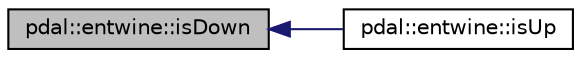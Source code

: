 digraph "pdal::entwine::isDown"
{
  edge [fontname="Helvetica",fontsize="10",labelfontname="Helvetica",labelfontsize="10"];
  node [fontname="Helvetica",fontsize="10",shape=record];
  rankdir="LR";
  Node1 [label="pdal::entwine::isDown",height=0.2,width=0.4,color="black", fillcolor="grey75", style="filled", fontcolor="black"];
  Node1 -> Node2 [dir="back",color="midnightblue",fontsize="10",style="solid",fontname="Helvetica"];
  Node2 [label="pdal::entwine::isUp",height=0.2,width=0.4,color="black", fillcolor="white", style="filled",URL="$namespacepdal_1_1entwine.html#ae394bb0148f686a8f1c884d5cff1a8d7"];
}
